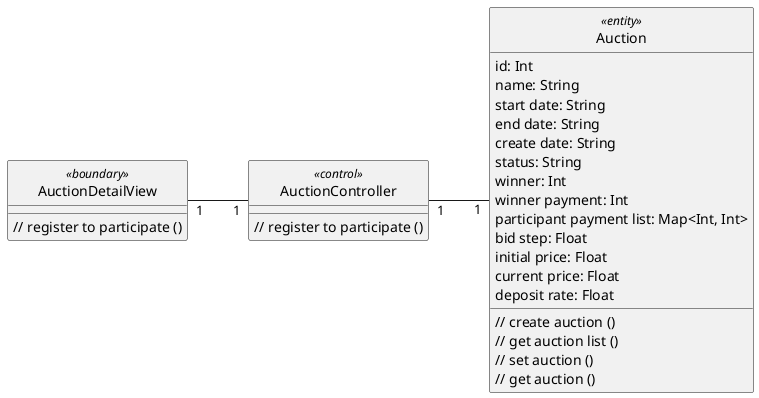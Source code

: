 @startuml register_to_participate
hide circle
skinparam classAttributeIconSize 0
left to right direction

class AuctionDetailView <<boundary>> {
  // register to participate ()
}

class AuctionController <<control>> {
  // register to participate ()
}

class Auction <<entity>> {
  id: Int
  name: String
  start date: String
  end date: String
  create date: String
  status: String
  winner: Int
  winner payment: Int
  participant payment list: Map<Int, Int>
  bid step: Float
  initial price: Float
  current price: Float
  deposit rate: Float
  // create auction ()
  // get auction list ()
  // set auction ()
  // get auction ()
}

AuctionDetailView "1" -- "1" AuctionController
AuctionController "1" -- "1" Auction
@enduml